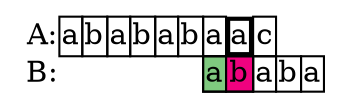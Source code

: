 graph g{
    node[shape=plaintext fillcolor=white colorscheme=accent8 ];
    a[
        label=< <TABLE CELLBORDER="1" BORDER="0" CELLSPACING="0" CELLPADDING="0">
            <tr>
                <td border="0">A:</td>
                <td >a</td>;
<td >b</td>;
<td >a</td>;
<td >b</td>;
<td >a</td>;
<td >b</td>;
<td >a</td>;
<td border="2">a</td>;
<td >c</td>;
            </tr>
            <tr>
                <td border="0">B:</td>
                <td border="0"></td>;<td border="0"></td>;<td border="0"></td>;<td border="0"></td>;<td border="0"></td>;<td border="0"></td>;
<td bgcolor="1">a</td>;
<td bgcolor="6">b</td>;
<td>a</td>;
<td>b</td>;
<td>a</td>;
            </tr>
        </TABLE> >
    ]
}